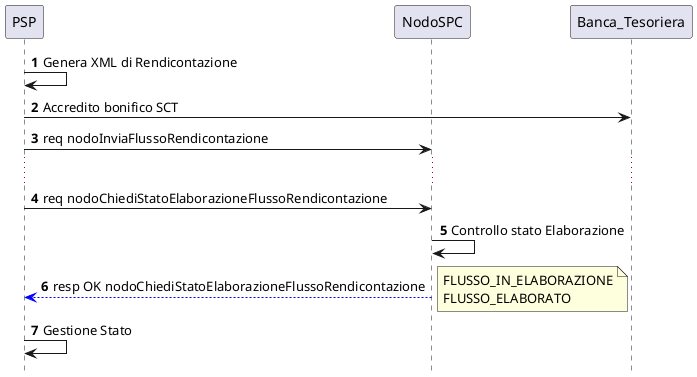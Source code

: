 @startuml
hide footbox
autonumber

participant PSP
participant NodoSPC
participant Banca_Tesoriera


PSP -> PSP : Genera XML di Rendicontazione
PSP -> Banca_Tesoriera : Accredito bonifico SCT
PSP -> NodoSPC : req nodoInviaFlussoRendicontazione
...
PSP -> NodoSPC : req nodoChiediStatoElaborazioneFlussoRendicontazione
NodoSPC -> NodoSPC : Controllo stato Elaborazione
NodoSPC -[#blue]-> PSP : resp OK nodoChiediStatoElaborazioneFlussoRendicontazione
note right : FLUSSO_IN_ELABORAZIONE\nFLUSSO_ELABORATO
PSP -> PSP : Gestione Stato

@enduml